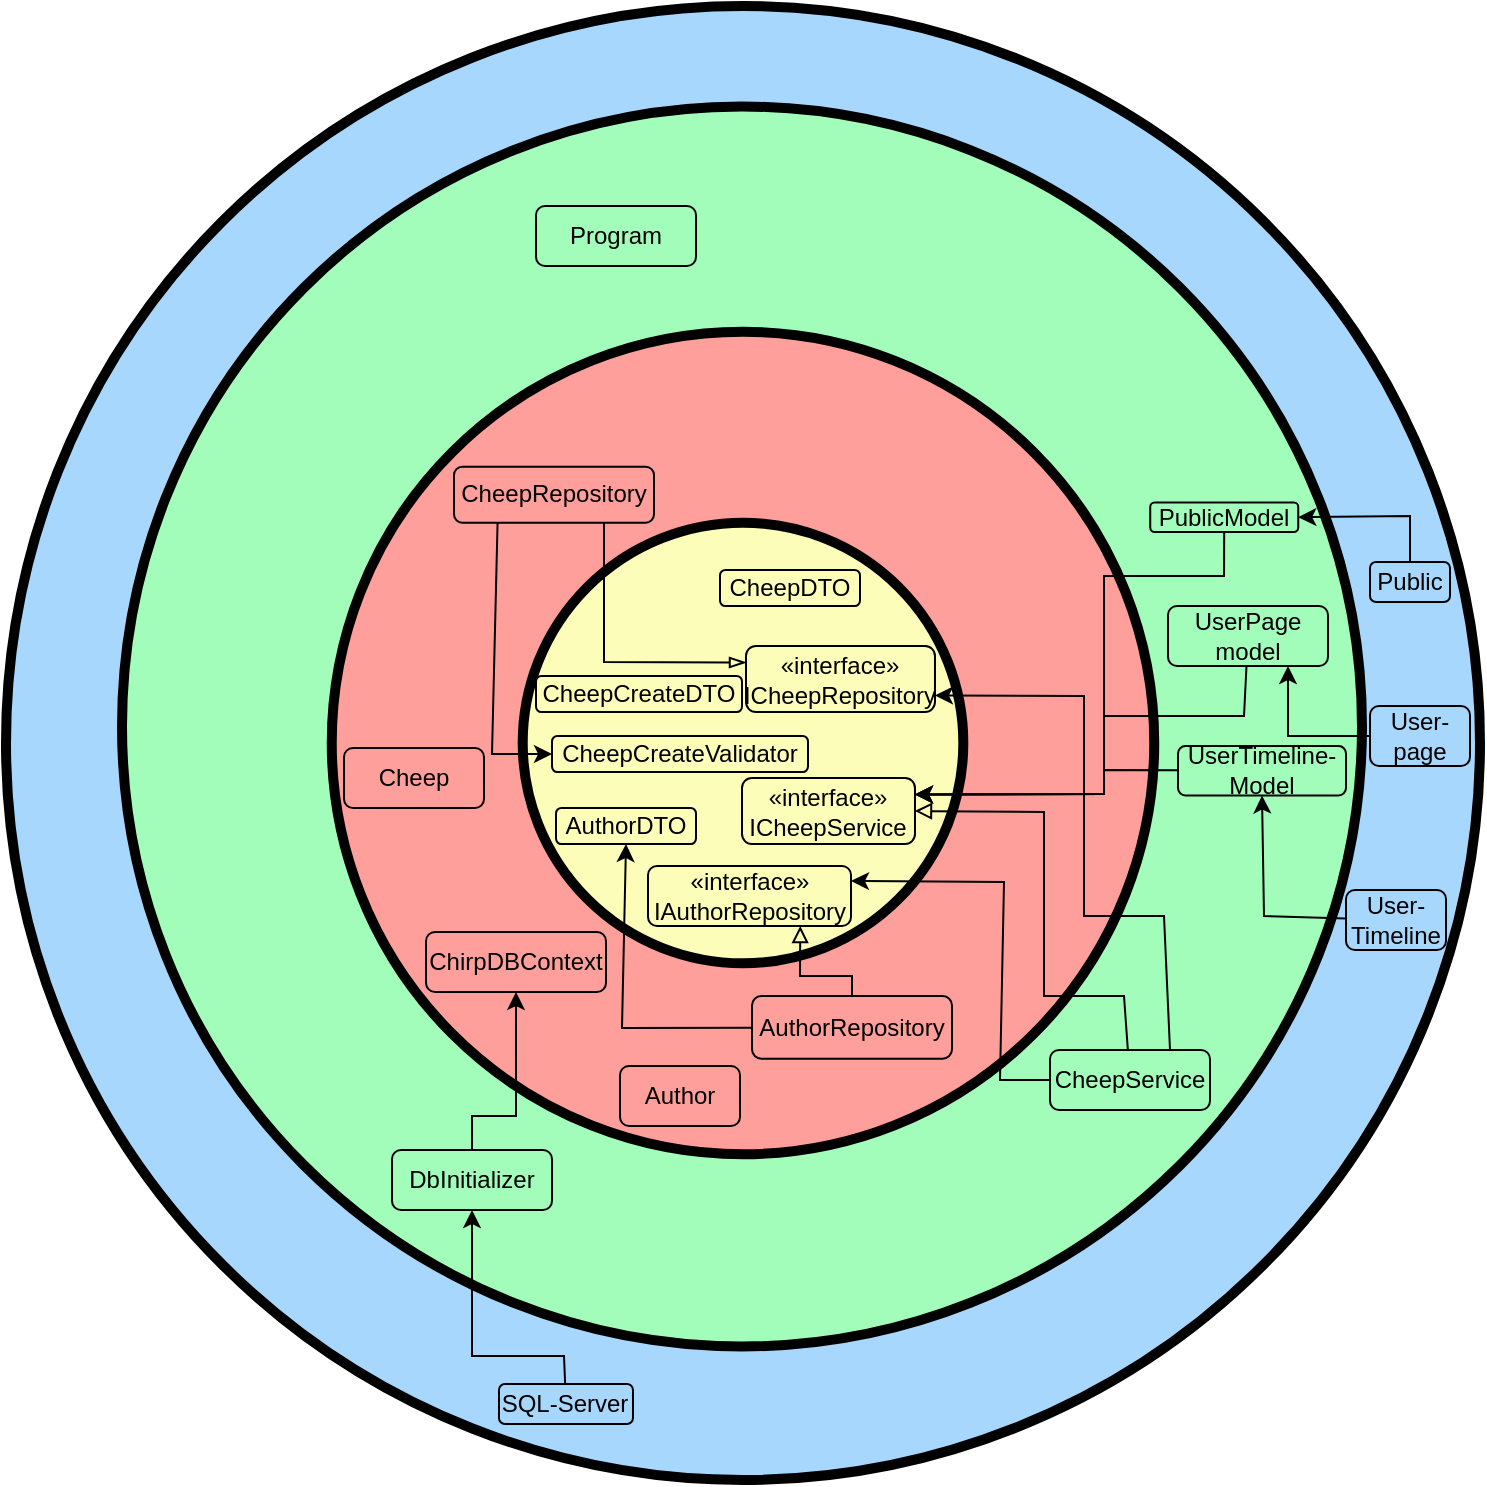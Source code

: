 <mxfile>
    <diagram id="IpP2WDs2np4hdh_sod9k" name="Page-1">
        <mxGraphModel dx="-340" dy="1038" grid="0" gridSize="10" guides="1" tooltips="1" connect="1" arrows="1" fold="1" page="1" pageScale="1" pageWidth="850" pageHeight="1100" background="#ffffff" math="0" shadow="0">
            <root>
                <mxCell id="0"/>
                <mxCell id="1" parent="0"/>
                <mxCell id="131" style="edgeStyle=none;html=1;entryX=0.5;entryY=1;entryDx=0;entryDy=0;fontColor=#080808;endArrow=block;endFill=0;" parent="1" edge="1">
                    <mxGeometry relative="1" as="geometry">
                        <mxPoint x="4130" y="674" as="sourcePoint"/>
                    </mxGeometry>
                </mxCell>
                <mxCell id="240" value="" style="ellipse;whiteSpace=wrap;html=1;aspect=fixed;fillColor=#A7D7FD;strokeColor=#000000;strokeWidth=5;fontColor=#ffffff;" vertex="1" parent="1">
                    <mxGeometry x="1761" y="45" width="737" height="737" as="geometry"/>
                </mxCell>
                <mxCell id="241" value="" style="ellipse;whiteSpace=wrap;html=1;aspect=fixed;strokeColor=#000000;strokeWidth=5;fillColor=#A2FDBA;" vertex="1" parent="1">
                    <mxGeometry x="1819" y="95.25" width="620" height="620" as="geometry"/>
                </mxCell>
                <mxCell id="242" value="" style="ellipse;whiteSpace=wrap;html=1;aspect=fixed;strokeColor=#000000;strokeWidth=5;fillColor=#FE9F9B;" vertex="1" parent="1">
                    <mxGeometry x="1923.87" y="207.87" width="411.25" height="411.25" as="geometry"/>
                </mxCell>
                <mxCell id="243" value="" style="ellipse;whiteSpace=wrap;html=1;aspect=fixed;strokeColor=#000000;strokeWidth=5;fillColor=#FCFDB9;" vertex="1" parent="1">
                    <mxGeometry x="2019.35" y="303.34" width="220.31" height="220.31" as="geometry"/>
                </mxCell>
                <mxCell id="244" value="&lt;font color=&quot;#000000&quot;&gt;AuthorDTO&lt;br&gt;&lt;/font&gt;" style="rounded=1;whiteSpace=wrap;html=1;strokeColor=#000000;strokeWidth=1;fillColor=#FCFDB9;" vertex="1" parent="1">
                    <mxGeometry x="2036" y="446" width="70" height="18" as="geometry"/>
                </mxCell>
                <mxCell id="248" value="&lt;span style=&quot;color: rgb(0, 0, 0);&quot;&gt;«interface»&lt;br&gt;&lt;/span&gt;&lt;font color=&quot;#000000&quot;&gt;ICheepRepository&lt;br&gt;&lt;/font&gt;" style="rounded=1;whiteSpace=wrap;html=1;strokeColor=#000000;strokeWidth=1;fillColor=#FCFDB9;" vertex="1" parent="1">
                    <mxGeometry x="2131" y="365" width="94.49" height="33" as="geometry"/>
                </mxCell>
                <mxCell id="252" value="&lt;span style=&quot;color: rgb(0, 0, 0);&quot;&gt;«interface»&lt;br&gt;&lt;/span&gt;&lt;font color=&quot;#000000&quot;&gt;IAuthorRepository&lt;br&gt;&lt;/font&gt;" style="rounded=1;whiteSpace=wrap;html=1;strokeColor=#000000;strokeWidth=1;fillColor=#FCFDB9;" vertex="1" parent="1">
                    <mxGeometry x="2082" y="475" width="101.5" height="30" as="geometry"/>
                </mxCell>
                <mxCell id="253" value="&lt;span style=&quot;color: rgb(0, 0, 0);&quot;&gt;«interface»&lt;br&gt;&lt;/span&gt;&lt;font color=&quot;#000000&quot;&gt;ICheepService&lt;br&gt;&lt;/font&gt;" style="rounded=1;whiteSpace=wrap;html=1;strokeColor=#000000;strokeWidth=1;fillColor=#FCFDB9;" vertex="1" parent="1">
                    <mxGeometry x="2129" y="431" width="86.49" height="33" as="geometry"/>
                </mxCell>
                <mxCell id="298" style="edgeStyle=none;rounded=0;html=1;entryX=0;entryY=0.25;entryDx=0;entryDy=0;strokeColor=#000000;endArrow=blockThin;endFill=0;exitX=0.75;exitY=1;exitDx=0;exitDy=0;" edge="1" parent="1" source="255" target="248">
                    <mxGeometry relative="1" as="geometry">
                        <Array as="points">
                            <mxPoint x="2060" y="373"/>
                        </Array>
                    </mxGeometry>
                </mxCell>
                <mxCell id="312" style="edgeStyle=none;rounded=0;html=1;entryX=0;entryY=0.5;entryDx=0;entryDy=0;strokeColor=#000000;endArrow=classic;endFill=1;exitX=0.218;exitY=0.978;exitDx=0;exitDy=0;exitPerimeter=0;" edge="1" parent="1" source="255" target="301">
                    <mxGeometry relative="1" as="geometry">
                        <Array as="points">
                            <mxPoint x="2004" y="419"/>
                        </Array>
                    </mxGeometry>
                </mxCell>
                <mxCell id="255" value="&lt;font color=&quot;#000000&quot;&gt;CheepRepository&lt;br&gt;&lt;/font&gt;" style="rounded=1;whiteSpace=wrap;html=1;strokeColor=#000000;strokeWidth=1;fillColor=#FE9F9B;" vertex="1" parent="1">
                    <mxGeometry x="1985" y="275.34" width="100" height="28" as="geometry"/>
                </mxCell>
                <mxCell id="288" style="edgeStyle=none;rounded=0;html=1;entryX=0.75;entryY=1;entryDx=0;entryDy=0;strokeColor=#000000;endArrow=block;endFill=0;" edge="1" parent="1" source="258" target="252">
                    <mxGeometry relative="1" as="geometry">
                        <Array as="points">
                            <mxPoint x="2184" y="530"/>
                            <mxPoint x="2158" y="530"/>
                        </Array>
                    </mxGeometry>
                </mxCell>
                <mxCell id="311" style="edgeStyle=none;rounded=0;html=1;entryX=0.5;entryY=1;entryDx=0;entryDy=0;strokeColor=#000000;endArrow=classic;endFill=1;" edge="1" parent="1" source="258" target="244">
                    <mxGeometry relative="1" as="geometry">
                        <Array as="points">
                            <mxPoint x="2069" y="556"/>
                        </Array>
                    </mxGeometry>
                </mxCell>
                <mxCell id="258" value="&lt;font color=&quot;#000000&quot;&gt;AuthorRepository&lt;br&gt;&lt;/font&gt;" style="rounded=1;whiteSpace=wrap;html=1;strokeColor=#000000;strokeWidth=1;fillColor=#FE9F9B;" vertex="1" parent="1">
                    <mxGeometry x="2134" y="540" width="100" height="31.35" as="geometry"/>
                </mxCell>
                <mxCell id="259" value="&lt;font color=&quot;#000000&quot;&gt;Cheep&lt;br&gt;&lt;/font&gt;" style="rounded=1;whiteSpace=wrap;html=1;strokeColor=#000000;strokeWidth=1;fillColor=#FE9F9B;fontStyle=0" vertex="1" parent="1">
                    <mxGeometry x="1930" y="416" width="70" height="30" as="geometry"/>
                </mxCell>
                <mxCell id="261" value="&lt;font color=&quot;#000000&quot;&gt;Author&lt;br&gt;&lt;/font&gt;" style="rounded=1;whiteSpace=wrap;html=1;strokeColor=#000000;strokeWidth=1;fillColor=#FE9F9B;" vertex="1" parent="1">
                    <mxGeometry x="2068" y="575" width="60" height="30" as="geometry"/>
                </mxCell>
                <mxCell id="263" value="&lt;font color=&quot;#000000&quot;&gt;ChirpDBContext&lt;br&gt;&lt;/font&gt;" style="rounded=1;whiteSpace=wrap;html=1;strokeColor=#000000;strokeWidth=1;fillColor=#FE9F9B;fontStyle=0" vertex="1" parent="1">
                    <mxGeometry x="1971" y="508" width="90" height="30" as="geometry"/>
                </mxCell>
                <mxCell id="294" style="edgeStyle=none;rounded=0;html=1;entryX=1;entryY=0.5;entryDx=0;entryDy=0;strokeColor=#000000;endArrow=classic;endFill=1;" edge="1" parent="1" source="264" target="274">
                    <mxGeometry relative="1" as="geometry">
                        <Array as="points">
                            <mxPoint x="2463" y="300"/>
                        </Array>
                    </mxGeometry>
                </mxCell>
                <mxCell id="264" value="&lt;font color=&quot;#000000&quot;&gt;Public&lt;br&gt;&lt;/font&gt;" style="rounded=1;whiteSpace=wrap;html=1;strokeColor=#000000;strokeWidth=1;fillColor=#A7D7FD;fontStyle=0" vertex="1" parent="1">
                    <mxGeometry x="2443" y="323" width="40" height="20" as="geometry"/>
                </mxCell>
                <mxCell id="303" style="edgeStyle=none;rounded=0;html=1;entryX=0.5;entryY=1;entryDx=0;entryDy=0;strokeColor=#000000;endArrow=classic;endFill=1;" edge="1" parent="1" source="265" target="272">
                    <mxGeometry relative="1" as="geometry">
                        <Array as="points">
                            <mxPoint x="2390" y="500"/>
                        </Array>
                    </mxGeometry>
                </mxCell>
                <mxCell id="265" value="&lt;font color=&quot;#000000&quot;&gt;User-&lt;br&gt;Timeline&lt;br&gt;&lt;/font&gt;" style="rounded=1;whiteSpace=wrap;html=1;strokeColor=#000000;strokeWidth=1;fillColor=#A7D7FD;fontStyle=0" vertex="1" parent="1">
                    <mxGeometry x="2431" y="487" width="50" height="30" as="geometry"/>
                </mxCell>
                <mxCell id="289" style="edgeStyle=none;rounded=0;html=1;entryX=1;entryY=0.25;entryDx=0;entryDy=0;strokeColor=#000000;endArrow=classic;endFill=1;" edge="1" parent="1" source="267" target="252">
                    <mxGeometry relative="1" as="geometry">
                        <Array as="points">
                            <mxPoint x="2258" y="582"/>
                            <mxPoint x="2260" y="483"/>
                        </Array>
                    </mxGeometry>
                </mxCell>
                <mxCell id="290" style="edgeStyle=none;rounded=0;html=1;entryX=1;entryY=0.75;entryDx=0;entryDy=0;strokeColor=#000000;endArrow=classic;endFill=1;exitX=0.75;exitY=0;exitDx=0;exitDy=0;" edge="1" parent="1" source="267" target="248">
                    <mxGeometry relative="1" as="geometry">
                        <Array as="points">
                            <mxPoint x="2340" y="500"/>
                            <mxPoint x="2300" y="500"/>
                            <mxPoint x="2300" y="390"/>
                        </Array>
                    </mxGeometry>
                </mxCell>
                <mxCell id="291" style="edgeStyle=none;rounded=0;html=1;entryX=1;entryY=0.5;entryDx=0;entryDy=0;strokeColor=#000000;endArrow=block;endFill=0;" edge="1" parent="1" source="267" target="253">
                    <mxGeometry relative="1" as="geometry">
                        <Array as="points">
                            <mxPoint x="2320" y="540"/>
                            <mxPoint x="2280" y="540"/>
                            <mxPoint x="2280" y="448"/>
                        </Array>
                    </mxGeometry>
                </mxCell>
                <mxCell id="267" value="&lt;font color=&quot;#000000&quot;&gt;CheepService&lt;br&gt;&lt;/font&gt;" style="rounded=1;whiteSpace=wrap;html=1;strokeColor=#000000;strokeWidth=1;fillColor=#A2FDBA;fontStyle=0" vertex="1" parent="1">
                    <mxGeometry x="2283" y="567" width="80" height="30" as="geometry"/>
                </mxCell>
                <mxCell id="309" style="edgeStyle=none;rounded=0;html=1;entryX=1;entryY=0.25;entryDx=0;entryDy=0;strokeColor=#000000;endArrow=classic;endFill=1;" edge="1" parent="1" source="270" target="253">
                    <mxGeometry relative="1" as="geometry">
                        <Array as="points">
                            <mxPoint x="2380" y="400"/>
                            <mxPoint x="2310" y="400"/>
                            <mxPoint x="2310" y="439"/>
                        </Array>
                    </mxGeometry>
                </mxCell>
                <mxCell id="270" value="&lt;font color=&quot;#000000&quot;&gt;UserPage model&lt;br&gt;&lt;/font&gt;" style="rounded=1;whiteSpace=wrap;html=1;strokeColor=#000000;strokeWidth=1;fillColor=#A2FDBA;fontStyle=0" vertex="1" parent="1">
                    <mxGeometry x="2342" y="345" width="80" height="30" as="geometry"/>
                </mxCell>
                <mxCell id="308" style="edgeStyle=none;rounded=0;html=1;entryX=1;entryY=0.25;entryDx=0;entryDy=0;strokeColor=#000000;endArrow=classic;endFill=1;" edge="1" parent="1" source="272" target="253">
                    <mxGeometry relative="1" as="geometry">
                        <Array as="points">
                            <mxPoint x="2310" y="427"/>
                            <mxPoint x="2310" y="439"/>
                        </Array>
                    </mxGeometry>
                </mxCell>
                <mxCell id="272" value="&lt;font color=&quot;#000000&quot;&gt;UserTimeline-&lt;br&gt;Model&lt;br&gt;&lt;/font&gt;" style="rounded=1;whiteSpace=wrap;html=1;strokeColor=#000000;strokeWidth=1;fillColor=#A2FDBA;fontStyle=0" vertex="1" parent="1">
                    <mxGeometry x="2347" y="415" width="84" height="24.75" as="geometry"/>
                </mxCell>
                <mxCell id="310" style="edgeStyle=none;rounded=0;html=1;entryX=1;entryY=0.25;entryDx=0;entryDy=0;strokeColor=#000000;endArrow=classic;endFill=1;" edge="1" parent="1" source="274" target="253">
                    <mxGeometry relative="1" as="geometry">
                        <Array as="points">
                            <mxPoint x="2370" y="330"/>
                            <mxPoint x="2310" y="330"/>
                            <mxPoint x="2310" y="439"/>
                        </Array>
                    </mxGeometry>
                </mxCell>
                <mxCell id="274" value="&lt;font color=&quot;#000000&quot;&gt;PublicModel&lt;br&gt;&lt;/font&gt;" style="rounded=1;whiteSpace=wrap;html=1;strokeColor=#000000;strokeWidth=1;fillColor=#A2FDBA;fontStyle=0" vertex="1" parent="1">
                    <mxGeometry x="2333.12" y="293.25" width="74" height="14.75" as="geometry"/>
                </mxCell>
                <mxCell id="275" value="&lt;font color=&quot;#000000&quot;&gt;Program&lt;br&gt;&lt;/font&gt;" style="rounded=1;whiteSpace=wrap;html=1;strokeColor=#000000;strokeWidth=1;fillColor=#A2FDBA;fontStyle=0" vertex="1" parent="1">
                    <mxGeometry x="2026" y="145" width="80" height="30" as="geometry"/>
                </mxCell>
                <mxCell id="307" style="edgeStyle=none;rounded=0;html=1;strokeColor=#000000;endArrow=classic;endFill=1;" edge="1" parent="1" source="277" target="263">
                    <mxGeometry relative="1" as="geometry">
                        <Array as="points">
                            <mxPoint x="1994" y="600"/>
                            <mxPoint x="2016" y="600"/>
                        </Array>
                    </mxGeometry>
                </mxCell>
                <mxCell id="277" value="&lt;font color=&quot;#000000&quot;&gt;DbInitializer&lt;br&gt;&lt;/font&gt;" style="rounded=1;whiteSpace=wrap;html=1;strokeColor=#000000;strokeWidth=1;fillColor=#A2FDBA;fontStyle=0" vertex="1" parent="1">
                    <mxGeometry x="1954" y="617" width="80" height="30" as="geometry"/>
                </mxCell>
                <mxCell id="357" style="edgeStyle=none;rounded=0;html=1;entryX=0.5;entryY=1;entryDx=0;entryDy=0;strokeColor=#000000;endArrow=classic;endFill=1;" edge="1" parent="1" source="279" target="277">
                    <mxGeometry relative="1" as="geometry">
                        <Array as="points">
                            <mxPoint x="2040" y="720"/>
                            <mxPoint x="1994" y="720"/>
                        </Array>
                    </mxGeometry>
                </mxCell>
                <mxCell id="279" value="&lt;font color=&quot;#000000&quot;&gt;SQL-Server&lt;br&gt;&lt;/font&gt;" style="rounded=1;whiteSpace=wrap;html=1;strokeColor=#000000;strokeWidth=1;fillColor=#A7D7FD;fontStyle=0" vertex="1" parent="1">
                    <mxGeometry x="2007.49" y="734" width="67" height="20" as="geometry"/>
                </mxCell>
                <mxCell id="295" value="&lt;font color=&quot;#000000&quot;&gt;CheepDTO&lt;br&gt;&lt;/font&gt;" style="rounded=1;whiteSpace=wrap;html=1;strokeColor=#000000;strokeWidth=1;fillColor=#FCFDB9;" vertex="1" parent="1">
                    <mxGeometry x="2118" y="327" width="70" height="18" as="geometry"/>
                </mxCell>
                <mxCell id="300" value="&lt;font color=&quot;#000000&quot;&gt;CheepCreateDTO&lt;br&gt;&lt;/font&gt;" style="rounded=1;whiteSpace=wrap;html=1;strokeColor=#000000;strokeWidth=1;fillColor=#FCFDB9;" vertex="1" parent="1">
                    <mxGeometry x="2026" y="380" width="103" height="18" as="geometry"/>
                </mxCell>
                <mxCell id="301" value="&lt;font color=&quot;#000000&quot;&gt;CheepCreateValidator&lt;br&gt;&lt;/font&gt;" style="rounded=1;whiteSpace=wrap;html=1;strokeColor=#000000;strokeWidth=1;fillColor=#FCFDB9;" vertex="1" parent="1">
                    <mxGeometry x="2034" y="410" width="128" height="18" as="geometry"/>
                </mxCell>
                <mxCell id="305" style="edgeStyle=none;rounded=0;html=1;strokeColor=#000000;endArrow=classic;endFill=1;entryX=0.75;entryY=1;entryDx=0;entryDy=0;" edge="1" parent="1" source="304" target="270">
                    <mxGeometry relative="1" as="geometry">
                        <mxPoint x="2400" y="380" as="targetPoint"/>
                        <Array as="points">
                            <mxPoint x="2402" y="410"/>
                        </Array>
                    </mxGeometry>
                </mxCell>
                <mxCell id="304" value="&lt;font color=&quot;#000000&quot;&gt;User-&lt;br&gt;page&lt;br&gt;&lt;/font&gt;" style="rounded=1;whiteSpace=wrap;html=1;strokeColor=#000000;strokeWidth=1;fillColor=#A7D7FD;fontStyle=0" vertex="1" parent="1">
                    <mxGeometry x="2443" y="395" width="50" height="30" as="geometry"/>
                </mxCell>
            </root>
        </mxGraphModel>
    </diagram>
</mxfile>